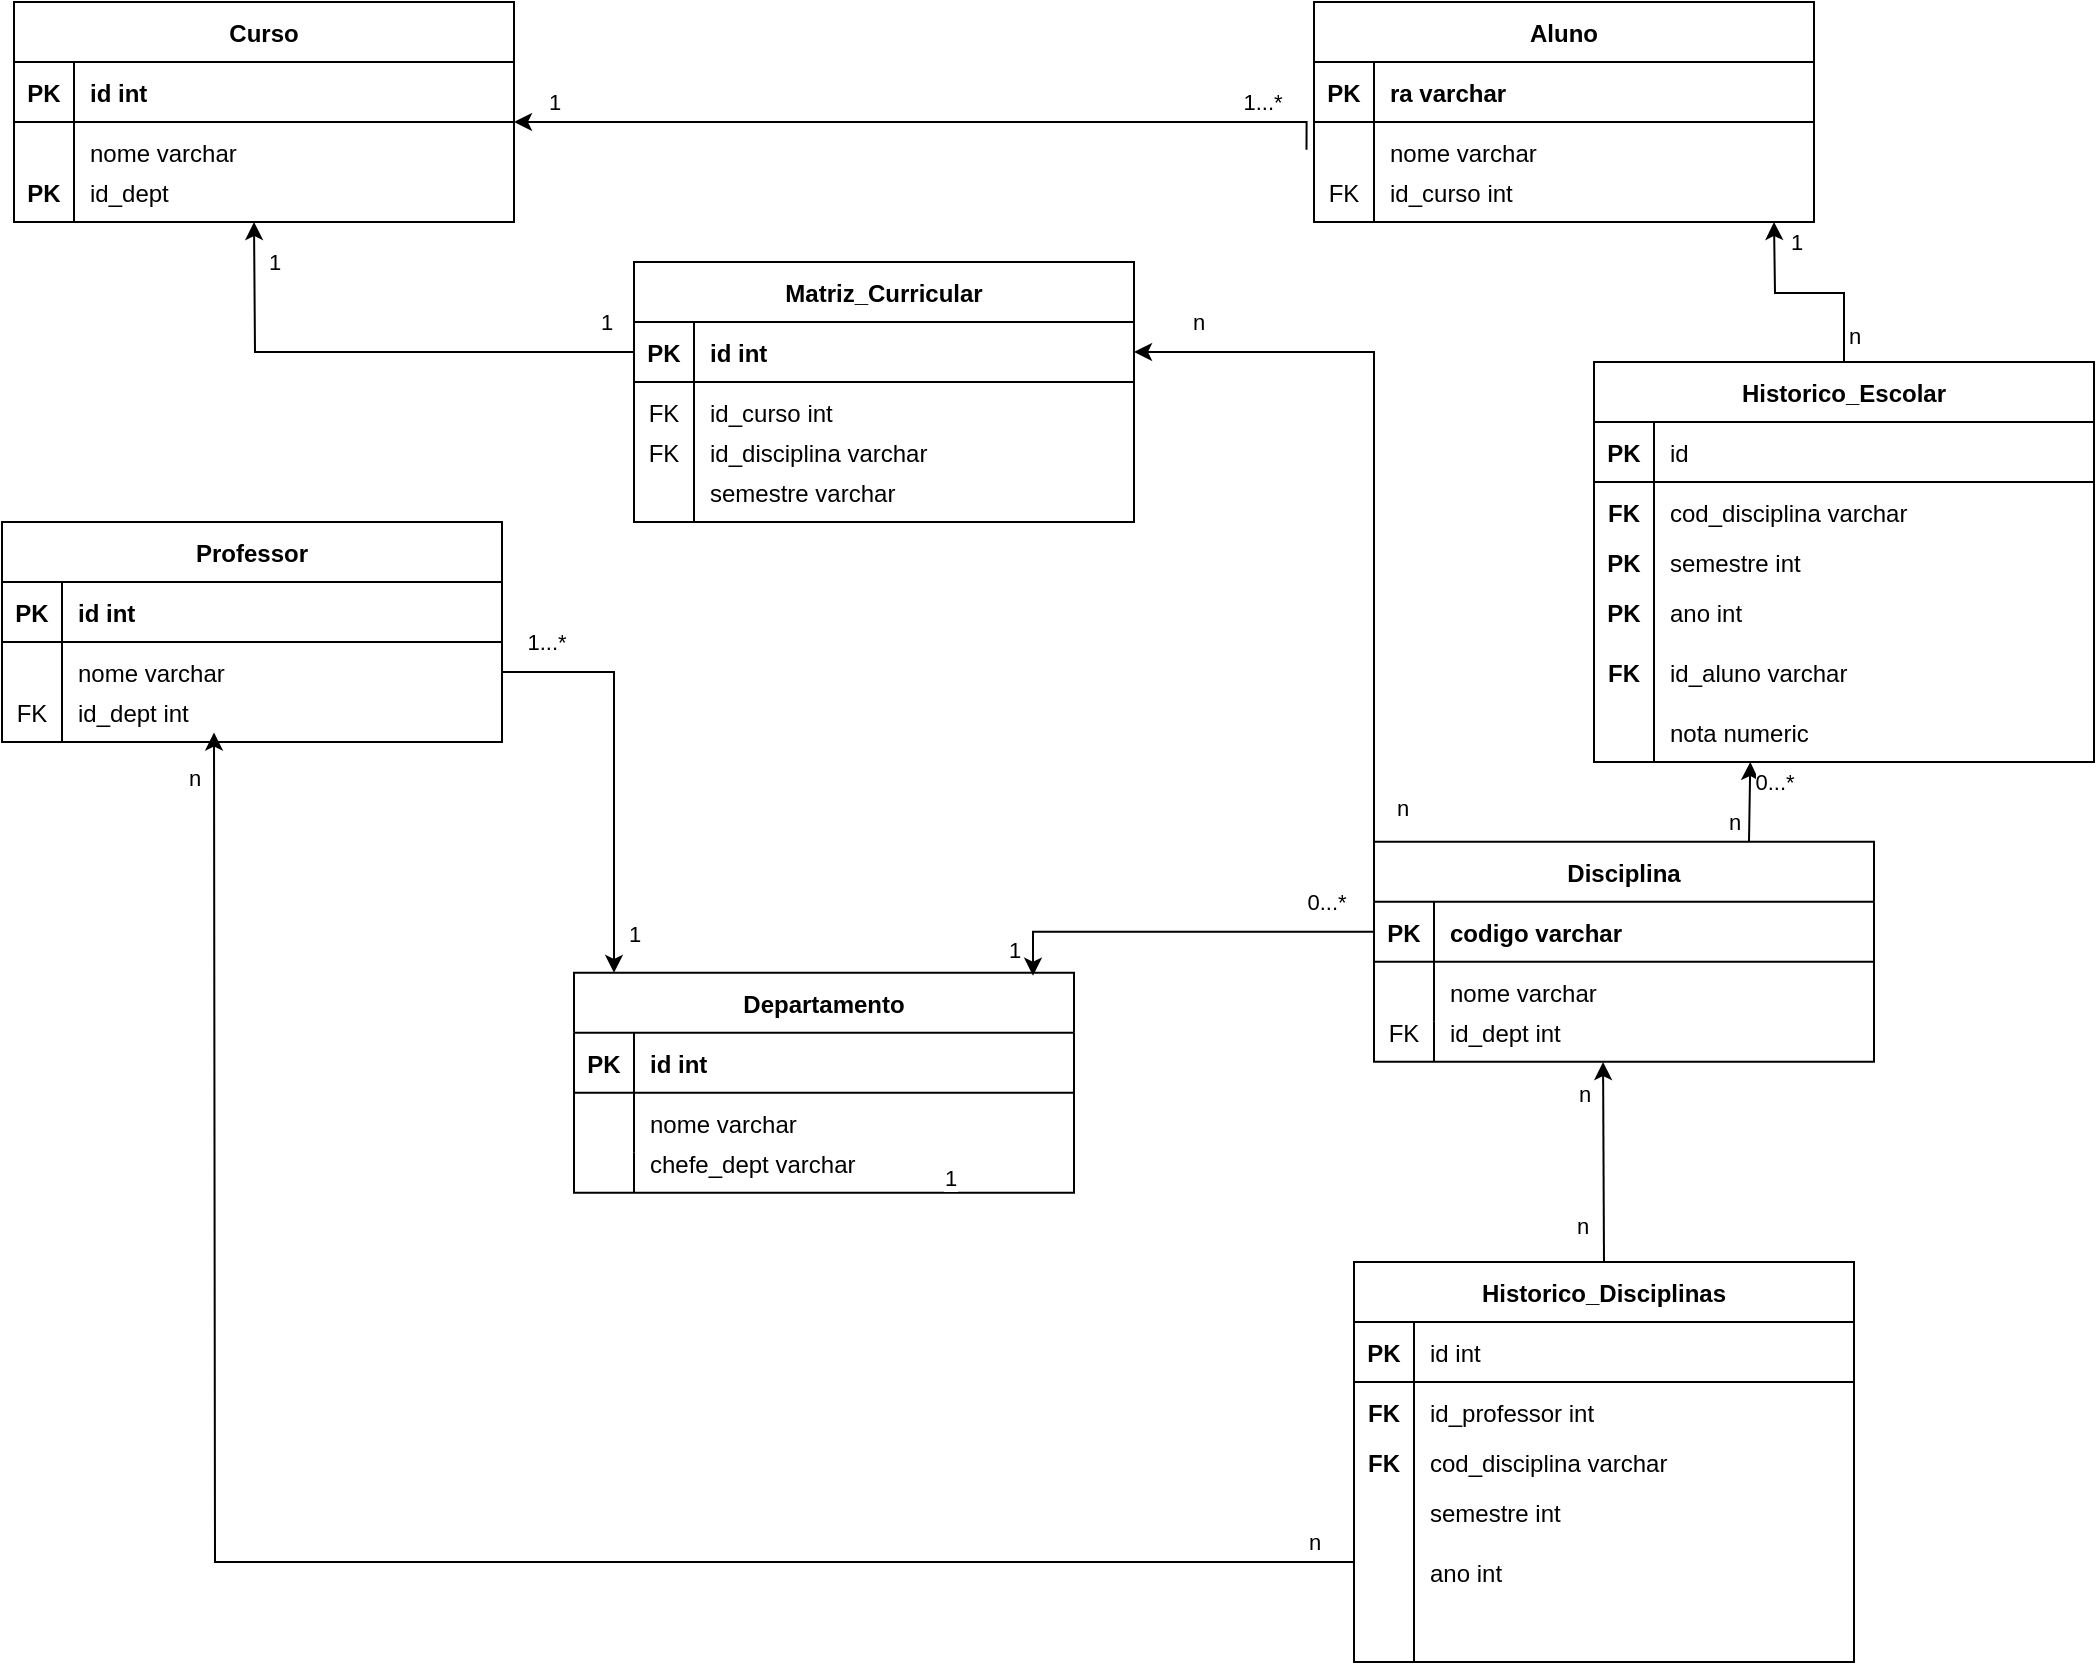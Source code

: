 <mxfile version="24.3.0" type="github">
  <diagram id="R2lEEEUBdFMjLlhIrx00" name="Page-1">
    <mxGraphModel dx="4279" dy="556" grid="1" gridSize="10" guides="1" tooltips="1" connect="1" arrows="1" fold="1" page="1" pageScale="1" pageWidth="3300" pageHeight="4681" math="0" shadow="0" extFonts="Permanent Marker^https://fonts.googleapis.com/css?family=Permanent+Marker">
      <root>
        <mxCell id="0" />
        <mxCell id="1" parent="0" />
        <mxCell id="C-vyLk0tnHw3VtMMgP7b-23" value="Curso" style="shape=table;startSize=30;container=1;collapsible=1;childLayout=tableLayout;fixedRows=1;rowLines=0;fontStyle=1;align=center;resizeLast=1;" parent="1" vertex="1">
          <mxGeometry x="-570" y="30" width="250" height="110" as="geometry" />
        </mxCell>
        <mxCell id="C-vyLk0tnHw3VtMMgP7b-24" value="" style="shape=partialRectangle;collapsible=0;dropTarget=0;pointerEvents=0;fillColor=none;points=[[0,0.5],[1,0.5]];portConstraint=eastwest;top=0;left=0;right=0;bottom=1;" parent="C-vyLk0tnHw3VtMMgP7b-23" vertex="1">
          <mxGeometry y="30" width="250" height="30" as="geometry" />
        </mxCell>
        <mxCell id="C-vyLk0tnHw3VtMMgP7b-25" value="PK" style="shape=partialRectangle;overflow=hidden;connectable=0;fillColor=none;top=0;left=0;bottom=0;right=0;fontStyle=1;" parent="C-vyLk0tnHw3VtMMgP7b-24" vertex="1">
          <mxGeometry width="30" height="30" as="geometry">
            <mxRectangle width="30" height="30" as="alternateBounds" />
          </mxGeometry>
        </mxCell>
        <mxCell id="C-vyLk0tnHw3VtMMgP7b-26" value="id int" style="shape=partialRectangle;overflow=hidden;connectable=0;fillColor=none;top=0;left=0;bottom=0;right=0;align=left;spacingLeft=6;fontStyle=1;" parent="C-vyLk0tnHw3VtMMgP7b-24" vertex="1">
          <mxGeometry x="30" width="220" height="30" as="geometry">
            <mxRectangle width="220" height="30" as="alternateBounds" />
          </mxGeometry>
        </mxCell>
        <mxCell id="C-vyLk0tnHw3VtMMgP7b-27" value="" style="shape=partialRectangle;collapsible=0;dropTarget=0;pointerEvents=0;fillColor=none;points=[[0,0.5],[1,0.5]];portConstraint=eastwest;top=0;left=0;right=0;bottom=0;" parent="C-vyLk0tnHw3VtMMgP7b-23" vertex="1">
          <mxGeometry y="60" width="250" height="30" as="geometry" />
        </mxCell>
        <mxCell id="C-vyLk0tnHw3VtMMgP7b-28" value="" style="shape=partialRectangle;overflow=hidden;connectable=0;fillColor=none;top=0;left=0;bottom=0;right=0;" parent="C-vyLk0tnHw3VtMMgP7b-27" vertex="1">
          <mxGeometry width="30" height="30" as="geometry">
            <mxRectangle width="30" height="30" as="alternateBounds" />
          </mxGeometry>
        </mxCell>
        <mxCell id="C-vyLk0tnHw3VtMMgP7b-29" value="nome varchar" style="shape=partialRectangle;overflow=hidden;connectable=0;fillColor=none;top=0;left=0;bottom=0;right=0;align=left;spacingLeft=6;" parent="C-vyLk0tnHw3VtMMgP7b-27" vertex="1">
          <mxGeometry x="30" width="220" height="30" as="geometry">
            <mxRectangle width="220" height="30" as="alternateBounds" />
          </mxGeometry>
        </mxCell>
        <mxCell id="UH3D4CsXnFRbs1hSARIR-2" value="" style="endArrow=none;html=1;rounded=0;" parent="1" edge="1">
          <mxGeometry width="50" height="50" relative="1" as="geometry">
            <mxPoint x="-540" y="140" as="sourcePoint" />
            <mxPoint x="-540" y="120" as="targetPoint" />
          </mxGeometry>
        </mxCell>
        <mxCell id="UH3D4CsXnFRbs1hSARIR-3" value="id_dept" style="shape=partialRectangle;overflow=hidden;connectable=0;fillColor=none;top=0;left=0;bottom=0;right=0;align=left;spacingLeft=6;" parent="1" vertex="1">
          <mxGeometry x="-540" y="110" width="220" height="30" as="geometry">
            <mxRectangle width="220" height="30" as="alternateBounds" />
          </mxGeometry>
        </mxCell>
        <mxCell id="UH3D4CsXnFRbs1hSARIR-6" value="Departamento" style="shape=table;startSize=30;container=1;collapsible=1;childLayout=tableLayout;fixedRows=1;rowLines=0;fontStyle=1;align=center;resizeLast=1;" parent="1" vertex="1">
          <mxGeometry x="-290" y="515.43" width="250" height="110" as="geometry" />
        </mxCell>
        <mxCell id="UH3D4CsXnFRbs1hSARIR-7" value="" style="shape=partialRectangle;collapsible=0;dropTarget=0;pointerEvents=0;fillColor=none;points=[[0,0.5],[1,0.5]];portConstraint=eastwest;top=0;left=0;right=0;bottom=1;" parent="UH3D4CsXnFRbs1hSARIR-6" vertex="1">
          <mxGeometry y="30" width="250" height="30" as="geometry" />
        </mxCell>
        <mxCell id="UH3D4CsXnFRbs1hSARIR-8" value="PK" style="shape=partialRectangle;overflow=hidden;connectable=0;fillColor=none;top=0;left=0;bottom=0;right=0;fontStyle=1;" parent="UH3D4CsXnFRbs1hSARIR-7" vertex="1">
          <mxGeometry width="30" height="30" as="geometry">
            <mxRectangle width="30" height="30" as="alternateBounds" />
          </mxGeometry>
        </mxCell>
        <mxCell id="UH3D4CsXnFRbs1hSARIR-9" value="id int" style="shape=partialRectangle;overflow=hidden;connectable=0;fillColor=none;top=0;left=0;bottom=0;right=0;align=left;spacingLeft=6;fontStyle=1;" parent="UH3D4CsXnFRbs1hSARIR-7" vertex="1">
          <mxGeometry x="30" width="220" height="30" as="geometry">
            <mxRectangle width="220" height="30" as="alternateBounds" />
          </mxGeometry>
        </mxCell>
        <mxCell id="UH3D4CsXnFRbs1hSARIR-10" value="" style="shape=partialRectangle;collapsible=0;dropTarget=0;pointerEvents=0;fillColor=none;points=[[0,0.5],[1,0.5]];portConstraint=eastwest;top=0;left=0;right=0;bottom=0;" parent="UH3D4CsXnFRbs1hSARIR-6" vertex="1">
          <mxGeometry y="60" width="250" height="30" as="geometry" />
        </mxCell>
        <mxCell id="UH3D4CsXnFRbs1hSARIR-11" value="" style="shape=partialRectangle;overflow=hidden;connectable=0;fillColor=none;top=0;left=0;bottom=0;right=0;" parent="UH3D4CsXnFRbs1hSARIR-10" vertex="1">
          <mxGeometry width="30" height="30" as="geometry">
            <mxRectangle width="30" height="30" as="alternateBounds" />
          </mxGeometry>
        </mxCell>
        <mxCell id="UH3D4CsXnFRbs1hSARIR-12" value="nome varchar" style="shape=partialRectangle;overflow=hidden;connectable=0;fillColor=none;top=0;left=0;bottom=0;right=0;align=left;spacingLeft=6;" parent="UH3D4CsXnFRbs1hSARIR-10" vertex="1">
          <mxGeometry x="30" width="220" height="30" as="geometry">
            <mxRectangle width="220" height="30" as="alternateBounds" />
          </mxGeometry>
        </mxCell>
        <mxCell id="UH3D4CsXnFRbs1hSARIR-13" value="" style="endArrow=none;html=1;rounded=0;" parent="1" edge="1">
          <mxGeometry width="50" height="50" relative="1" as="geometry">
            <mxPoint x="-260" y="625.43" as="sourcePoint" />
            <mxPoint x="-260" y="605.43" as="targetPoint" />
          </mxGeometry>
        </mxCell>
        <mxCell id="UH3D4CsXnFRbs1hSARIR-14" value="chefe_dept varchar" style="shape=partialRectangle;overflow=hidden;connectable=0;fillColor=none;top=0;left=0;bottom=0;right=0;align=left;spacingLeft=6;" parent="1" vertex="1">
          <mxGeometry x="-260" y="595.43" width="220" height="30" as="geometry">
            <mxRectangle width="220" height="30" as="alternateBounds" />
          </mxGeometry>
        </mxCell>
        <mxCell id="YXKFNS5oCSpKXzloPmJm-32" style="edgeStyle=orthogonalEdgeStyle;rounded=0;orthogonalLoop=1;jettySize=auto;html=1;exitX=0;exitY=0;exitDx=0;exitDy=0;entryX=1;entryY=0.5;entryDx=0;entryDy=0;" edge="1" parent="1" source="UH3D4CsXnFRbs1hSARIR-17" target="UH3D4CsXnFRbs1hSARIR-30">
          <mxGeometry relative="1" as="geometry" />
        </mxCell>
        <mxCell id="YXKFNS5oCSpKXzloPmJm-33" value="n" style="edgeLabel;html=1;align=center;verticalAlign=middle;resizable=0;points=[];" vertex="1" connectable="0" parent="YXKFNS5oCSpKXzloPmJm-32">
          <mxGeometry x="-0.887" relative="1" as="geometry">
            <mxPoint x="14" y="3" as="offset" />
          </mxGeometry>
        </mxCell>
        <mxCell id="YXKFNS5oCSpKXzloPmJm-34" value="n" style="edgeLabel;html=1;align=center;verticalAlign=middle;resizable=0;points=[];" vertex="1" connectable="0" parent="YXKFNS5oCSpKXzloPmJm-32">
          <mxGeometry x="0.827" y="1" relative="1" as="geometry">
            <mxPoint y="-16" as="offset" />
          </mxGeometry>
        </mxCell>
        <mxCell id="YXKFNS5oCSpKXzloPmJm-71" style="edgeStyle=orthogonalEdgeStyle;rounded=0;orthogonalLoop=1;jettySize=auto;html=1;exitX=0.75;exitY=0;exitDx=0;exitDy=0;" edge="1" parent="1" source="UH3D4CsXnFRbs1hSARIR-17">
          <mxGeometry relative="1" as="geometry">
            <mxPoint x="298.143" y="410" as="targetPoint" />
          </mxGeometry>
        </mxCell>
        <mxCell id="YXKFNS5oCSpKXzloPmJm-73" value="n" style="edgeLabel;html=1;align=center;verticalAlign=middle;resizable=0;points=[];" vertex="1" connectable="0" parent="YXKFNS5oCSpKXzloPmJm-71">
          <mxGeometry x="-0.454" y="-1" relative="1" as="geometry">
            <mxPoint x="-9" as="offset" />
          </mxGeometry>
        </mxCell>
        <mxCell id="YXKFNS5oCSpKXzloPmJm-74" value="0...*" style="edgeLabel;html=1;align=center;verticalAlign=middle;resizable=0;points=[];" vertex="1" connectable="0" parent="YXKFNS5oCSpKXzloPmJm-71">
          <mxGeometry x="0.249" y="-2" relative="1" as="geometry">
            <mxPoint x="10" y="-5" as="offset" />
          </mxGeometry>
        </mxCell>
        <mxCell id="UH3D4CsXnFRbs1hSARIR-17" value="Disciplina" style="shape=table;startSize=30;container=1;collapsible=1;childLayout=tableLayout;fixedRows=1;rowLines=0;fontStyle=1;align=center;resizeLast=1;" parent="1" vertex="1">
          <mxGeometry x="110" y="449.86" width="250" height="110" as="geometry" />
        </mxCell>
        <mxCell id="UH3D4CsXnFRbs1hSARIR-18" value="" style="shape=partialRectangle;collapsible=0;dropTarget=0;pointerEvents=0;fillColor=none;points=[[0,0.5],[1,0.5]];portConstraint=eastwest;top=0;left=0;right=0;bottom=1;" parent="UH3D4CsXnFRbs1hSARIR-17" vertex="1">
          <mxGeometry y="30" width="250" height="30" as="geometry" />
        </mxCell>
        <mxCell id="UH3D4CsXnFRbs1hSARIR-19" value="PK" style="shape=partialRectangle;overflow=hidden;connectable=0;fillColor=none;top=0;left=0;bottom=0;right=0;fontStyle=1;" parent="UH3D4CsXnFRbs1hSARIR-18" vertex="1">
          <mxGeometry width="30" height="30" as="geometry">
            <mxRectangle width="30" height="30" as="alternateBounds" />
          </mxGeometry>
        </mxCell>
        <mxCell id="UH3D4CsXnFRbs1hSARIR-20" value="codigo varchar" style="shape=partialRectangle;overflow=hidden;connectable=0;fillColor=none;top=0;left=0;bottom=0;right=0;align=left;spacingLeft=6;fontStyle=1;" parent="UH3D4CsXnFRbs1hSARIR-18" vertex="1">
          <mxGeometry x="30" width="220" height="30" as="geometry">
            <mxRectangle width="220" height="30" as="alternateBounds" />
          </mxGeometry>
        </mxCell>
        <mxCell id="UH3D4CsXnFRbs1hSARIR-21" value="" style="shape=partialRectangle;collapsible=0;dropTarget=0;pointerEvents=0;fillColor=none;points=[[0,0.5],[1,0.5]];portConstraint=eastwest;top=0;left=0;right=0;bottom=0;" parent="UH3D4CsXnFRbs1hSARIR-17" vertex="1">
          <mxGeometry y="60" width="250" height="30" as="geometry" />
        </mxCell>
        <mxCell id="UH3D4CsXnFRbs1hSARIR-22" value="" style="shape=partialRectangle;overflow=hidden;connectable=0;fillColor=none;top=0;left=0;bottom=0;right=0;" parent="UH3D4CsXnFRbs1hSARIR-21" vertex="1">
          <mxGeometry width="30" height="30" as="geometry">
            <mxRectangle width="30" height="30" as="alternateBounds" />
          </mxGeometry>
        </mxCell>
        <mxCell id="UH3D4CsXnFRbs1hSARIR-23" value="nome varchar" style="shape=partialRectangle;overflow=hidden;connectable=0;fillColor=none;top=0;left=0;bottom=0;right=0;align=left;spacingLeft=6;" parent="UH3D4CsXnFRbs1hSARIR-21" vertex="1">
          <mxGeometry x="30" width="220" height="30" as="geometry">
            <mxRectangle width="220" height="30" as="alternateBounds" />
          </mxGeometry>
        </mxCell>
        <mxCell id="UH3D4CsXnFRbs1hSARIR-24" value="" style="endArrow=none;html=1;rounded=0;" parent="1" edge="1">
          <mxGeometry width="50" height="50" relative="1" as="geometry">
            <mxPoint x="140" y="559.86" as="sourcePoint" />
            <mxPoint x="140" y="539.86" as="targetPoint" />
          </mxGeometry>
        </mxCell>
        <mxCell id="UH3D4CsXnFRbs1hSARIR-25" value="id_dept int" style="shape=partialRectangle;overflow=hidden;connectable=0;fillColor=none;top=0;left=0;bottom=0;right=0;align=left;spacingLeft=6;" parent="1" vertex="1">
          <mxGeometry x="140" y="529.86" width="220" height="30" as="geometry">
            <mxRectangle width="220" height="30" as="alternateBounds" />
          </mxGeometry>
        </mxCell>
        <mxCell id="UH3D4CsXnFRbs1hSARIR-28" value="FK" style="shape=partialRectangle;overflow=hidden;connectable=0;fillColor=none;top=0;left=0;bottom=0;right=0;" parent="1" vertex="1">
          <mxGeometry x="110" y="529.86" width="30" height="30" as="geometry">
            <mxRectangle width="30" height="30" as="alternateBounds" />
          </mxGeometry>
        </mxCell>
        <mxCell id="UH3D4CsXnFRbs1hSARIR-29" value="Matriz_Curricular" style="shape=table;startSize=30;container=1;collapsible=1;childLayout=tableLayout;fixedRows=1;rowLines=0;fontStyle=1;align=center;resizeLast=1;" parent="1" vertex="1">
          <mxGeometry x="-260" y="160" width="250" height="130" as="geometry" />
        </mxCell>
        <mxCell id="UH3D4CsXnFRbs1hSARIR-30" value="" style="shape=partialRectangle;collapsible=0;dropTarget=0;pointerEvents=0;fillColor=none;points=[[0,0.5],[1,0.5]];portConstraint=eastwest;top=0;left=0;right=0;bottom=1;" parent="UH3D4CsXnFRbs1hSARIR-29" vertex="1">
          <mxGeometry y="30" width="250" height="30" as="geometry" />
        </mxCell>
        <mxCell id="UH3D4CsXnFRbs1hSARIR-31" value="" style="shape=partialRectangle;overflow=hidden;connectable=0;fillColor=none;top=0;left=0;bottom=0;right=0;fontStyle=1;" parent="UH3D4CsXnFRbs1hSARIR-30" vertex="1">
          <mxGeometry width="30" height="30" as="geometry">
            <mxRectangle width="30" height="30" as="alternateBounds" />
          </mxGeometry>
        </mxCell>
        <mxCell id="UH3D4CsXnFRbs1hSARIR-32" value="id int" style="shape=partialRectangle;overflow=hidden;connectable=0;fillColor=none;top=0;left=0;bottom=0;right=0;align=left;spacingLeft=6;fontStyle=1;" parent="UH3D4CsXnFRbs1hSARIR-30" vertex="1">
          <mxGeometry x="30" width="220" height="30" as="geometry">
            <mxRectangle width="220" height="30" as="alternateBounds" />
          </mxGeometry>
        </mxCell>
        <mxCell id="UH3D4CsXnFRbs1hSARIR-33" value="" style="shape=partialRectangle;collapsible=0;dropTarget=0;pointerEvents=0;fillColor=none;points=[[0,0.5],[1,0.5]];portConstraint=eastwest;top=0;left=0;right=0;bottom=0;" parent="UH3D4CsXnFRbs1hSARIR-29" vertex="1">
          <mxGeometry y="60" width="250" height="30" as="geometry" />
        </mxCell>
        <mxCell id="UH3D4CsXnFRbs1hSARIR-34" value="FK" style="shape=partialRectangle;overflow=hidden;connectable=0;fillColor=none;top=0;left=0;bottom=0;right=0;" parent="UH3D4CsXnFRbs1hSARIR-33" vertex="1">
          <mxGeometry width="30" height="30" as="geometry">
            <mxRectangle width="30" height="30" as="alternateBounds" />
          </mxGeometry>
        </mxCell>
        <mxCell id="UH3D4CsXnFRbs1hSARIR-35" value="id_curso int" style="shape=partialRectangle;overflow=hidden;connectable=0;fillColor=none;top=0;left=0;bottom=0;right=0;align=left;spacingLeft=6;" parent="UH3D4CsXnFRbs1hSARIR-33" vertex="1">
          <mxGeometry x="30" width="220" height="30" as="geometry">
            <mxRectangle width="220" height="30" as="alternateBounds" />
          </mxGeometry>
        </mxCell>
        <mxCell id="UH3D4CsXnFRbs1hSARIR-36" value="" style="endArrow=none;html=1;rounded=0;" parent="1" edge="1">
          <mxGeometry width="50" height="50" relative="1" as="geometry">
            <mxPoint x="-230" y="290" as="sourcePoint" />
            <mxPoint x="-230" y="250" as="targetPoint" />
          </mxGeometry>
        </mxCell>
        <mxCell id="UH3D4CsXnFRbs1hSARIR-37" value="id_disciplina varchar" style="shape=partialRectangle;overflow=hidden;connectable=0;fillColor=none;top=0;left=0;bottom=0;right=0;align=left;spacingLeft=6;" parent="1" vertex="1">
          <mxGeometry x="-230" y="240" width="220" height="30" as="geometry">
            <mxRectangle width="220" height="30" as="alternateBounds" />
          </mxGeometry>
        </mxCell>
        <mxCell id="UH3D4CsXnFRbs1hSARIR-38" value="semestre varchar" style="shape=partialRectangle;overflow=hidden;connectable=0;fillColor=none;top=0;left=0;bottom=0;right=0;align=left;spacingLeft=6;" parent="1" vertex="1">
          <mxGeometry x="-230" y="260" width="220" height="30" as="geometry">
            <mxRectangle width="220" height="30" as="alternateBounds" />
          </mxGeometry>
        </mxCell>
        <mxCell id="UH3D4CsXnFRbs1hSARIR-40" value="FK" style="shape=partialRectangle;overflow=hidden;connectable=0;fillColor=none;top=0;left=0;bottom=0;right=0;" parent="1" vertex="1">
          <mxGeometry x="-260" y="240" width="30" height="30" as="geometry">
            <mxRectangle width="30" height="30" as="alternateBounds" />
          </mxGeometry>
        </mxCell>
        <mxCell id="UH3D4CsXnFRbs1hSARIR-41" value="Aluno" style="shape=table;startSize=30;container=1;collapsible=1;childLayout=tableLayout;fixedRows=1;rowLines=0;fontStyle=1;align=center;resizeLast=1;" parent="1" vertex="1">
          <mxGeometry x="80" y="30" width="250" height="110" as="geometry" />
        </mxCell>
        <mxCell id="UH3D4CsXnFRbs1hSARIR-42" value="" style="shape=partialRectangle;collapsible=0;dropTarget=0;pointerEvents=0;fillColor=none;points=[[0,0.5],[1,0.5]];portConstraint=eastwest;top=0;left=0;right=0;bottom=1;" parent="UH3D4CsXnFRbs1hSARIR-41" vertex="1">
          <mxGeometry y="30" width="250" height="30" as="geometry" />
        </mxCell>
        <mxCell id="UH3D4CsXnFRbs1hSARIR-43" value="" style="shape=partialRectangle;overflow=hidden;connectable=0;fillColor=none;top=0;left=0;bottom=0;right=0;fontStyle=1;" parent="UH3D4CsXnFRbs1hSARIR-42" vertex="1">
          <mxGeometry width="30" height="30" as="geometry">
            <mxRectangle width="30" height="30" as="alternateBounds" />
          </mxGeometry>
        </mxCell>
        <mxCell id="UH3D4CsXnFRbs1hSARIR-44" value="" style="shape=partialRectangle;overflow=hidden;connectable=0;fillColor=none;top=0;left=0;bottom=0;right=0;align=left;spacingLeft=6;fontStyle=1;" parent="UH3D4CsXnFRbs1hSARIR-42" vertex="1">
          <mxGeometry x="30" width="220" height="30" as="geometry">
            <mxRectangle width="220" height="30" as="alternateBounds" />
          </mxGeometry>
        </mxCell>
        <mxCell id="UH3D4CsXnFRbs1hSARIR-45" value="" style="shape=partialRectangle;collapsible=0;dropTarget=0;pointerEvents=0;fillColor=none;points=[[0,0.5],[1,0.5]];portConstraint=eastwest;top=0;left=0;right=0;bottom=0;" parent="UH3D4CsXnFRbs1hSARIR-41" vertex="1">
          <mxGeometry y="60" width="250" height="30" as="geometry" />
        </mxCell>
        <mxCell id="UH3D4CsXnFRbs1hSARIR-46" value="" style="shape=partialRectangle;overflow=hidden;connectable=0;fillColor=none;top=0;left=0;bottom=0;right=0;" parent="UH3D4CsXnFRbs1hSARIR-45" vertex="1">
          <mxGeometry width="30" height="30" as="geometry">
            <mxRectangle width="30" height="30" as="alternateBounds" />
          </mxGeometry>
        </mxCell>
        <mxCell id="UH3D4CsXnFRbs1hSARIR-47" value="nome varchar" style="shape=partialRectangle;overflow=hidden;connectable=0;fillColor=none;top=0;left=0;bottom=0;right=0;align=left;spacingLeft=6;" parent="UH3D4CsXnFRbs1hSARIR-45" vertex="1">
          <mxGeometry x="30" width="220" height="30" as="geometry">
            <mxRectangle width="220" height="30" as="alternateBounds" />
          </mxGeometry>
        </mxCell>
        <mxCell id="UH3D4CsXnFRbs1hSARIR-48" value="" style="endArrow=none;html=1;rounded=0;" parent="1" edge="1">
          <mxGeometry width="50" height="50" relative="1" as="geometry">
            <mxPoint x="110" y="140" as="sourcePoint" />
            <mxPoint x="110" y="120" as="targetPoint" />
          </mxGeometry>
        </mxCell>
        <mxCell id="UH3D4CsXnFRbs1hSARIR-49" value="id_curso int" style="shape=partialRectangle;overflow=hidden;connectable=0;fillColor=none;top=0;left=0;bottom=0;right=0;align=left;spacingLeft=6;" parent="1" vertex="1">
          <mxGeometry x="110" y="110" width="220" height="30" as="geometry">
            <mxRectangle width="220" height="30" as="alternateBounds" />
          </mxGeometry>
        </mxCell>
        <mxCell id="UH3D4CsXnFRbs1hSARIR-51" value="FK" style="shape=partialRectangle;overflow=hidden;connectable=0;fillColor=none;top=0;left=0;bottom=0;right=0;" parent="1" vertex="1">
          <mxGeometry x="80" y="110" width="30" height="30" as="geometry">
            <mxRectangle width="30" height="30" as="alternateBounds" />
          </mxGeometry>
        </mxCell>
        <mxCell id="UH3D4CsXnFRbs1hSARIR-52" value="PK" style="shape=partialRectangle;overflow=hidden;connectable=0;fillColor=none;top=0;left=0;bottom=0;right=0;fontStyle=1;" parent="1" vertex="1">
          <mxGeometry x="80" y="60" width="30" height="30" as="geometry">
            <mxRectangle width="30" height="30" as="alternateBounds" />
          </mxGeometry>
        </mxCell>
        <mxCell id="UH3D4CsXnFRbs1hSARIR-53" value="ra varchar" style="shape=partialRectangle;overflow=hidden;connectable=0;fillColor=none;top=0;left=0;bottom=0;right=0;align=left;spacingLeft=6;fontStyle=1;" parent="1" vertex="1">
          <mxGeometry x="110" y="60" width="220" height="30" as="geometry">
            <mxRectangle width="220" height="30" as="alternateBounds" />
          </mxGeometry>
        </mxCell>
        <mxCell id="UH3D4CsXnFRbs1hSARIR-54" value="Professor" style="shape=table;startSize=30;container=1;collapsible=1;childLayout=tableLayout;fixedRows=1;rowLines=0;fontStyle=1;align=center;resizeLast=1;" parent="1" vertex="1">
          <mxGeometry x="-576" y="290" width="250" height="110" as="geometry" />
        </mxCell>
        <mxCell id="UH3D4CsXnFRbs1hSARIR-55" value="" style="shape=partialRectangle;collapsible=0;dropTarget=0;pointerEvents=0;fillColor=none;points=[[0,0.5],[1,0.5]];portConstraint=eastwest;top=0;left=0;right=0;bottom=1;" parent="UH3D4CsXnFRbs1hSARIR-54" vertex="1">
          <mxGeometry y="30" width="250" height="30" as="geometry" />
        </mxCell>
        <mxCell id="UH3D4CsXnFRbs1hSARIR-56" value="" style="shape=partialRectangle;overflow=hidden;connectable=0;fillColor=none;top=0;left=0;bottom=0;right=0;fontStyle=1;" parent="UH3D4CsXnFRbs1hSARIR-55" vertex="1">
          <mxGeometry width="30" height="30" as="geometry">
            <mxRectangle width="30" height="30" as="alternateBounds" />
          </mxGeometry>
        </mxCell>
        <mxCell id="UH3D4CsXnFRbs1hSARIR-57" value="" style="shape=partialRectangle;overflow=hidden;connectable=0;fillColor=none;top=0;left=0;bottom=0;right=0;align=left;spacingLeft=6;fontStyle=1;" parent="UH3D4CsXnFRbs1hSARIR-55" vertex="1">
          <mxGeometry x="30" width="220" height="30" as="geometry">
            <mxRectangle width="220" height="30" as="alternateBounds" />
          </mxGeometry>
        </mxCell>
        <mxCell id="UH3D4CsXnFRbs1hSARIR-58" value="" style="shape=partialRectangle;collapsible=0;dropTarget=0;pointerEvents=0;fillColor=none;points=[[0,0.5],[1,0.5]];portConstraint=eastwest;top=0;left=0;right=0;bottom=0;" parent="UH3D4CsXnFRbs1hSARIR-54" vertex="1">
          <mxGeometry y="60" width="250" height="30" as="geometry" />
        </mxCell>
        <mxCell id="UH3D4CsXnFRbs1hSARIR-59" value="" style="shape=partialRectangle;overflow=hidden;connectable=0;fillColor=none;top=0;left=0;bottom=0;right=0;" parent="UH3D4CsXnFRbs1hSARIR-58" vertex="1">
          <mxGeometry width="30" height="30" as="geometry">
            <mxRectangle width="30" height="30" as="alternateBounds" />
          </mxGeometry>
        </mxCell>
        <mxCell id="UH3D4CsXnFRbs1hSARIR-60" value="nome varchar" style="shape=partialRectangle;overflow=hidden;connectable=0;fillColor=none;top=0;left=0;bottom=0;right=0;align=left;spacingLeft=6;" parent="UH3D4CsXnFRbs1hSARIR-58" vertex="1">
          <mxGeometry x="30" width="220" height="30" as="geometry">
            <mxRectangle width="220" height="30" as="alternateBounds" />
          </mxGeometry>
        </mxCell>
        <mxCell id="UH3D4CsXnFRbs1hSARIR-61" value="" style="endArrow=none;html=1;rounded=0;" parent="1" edge="1">
          <mxGeometry width="50" height="50" relative="1" as="geometry">
            <mxPoint x="-546" y="400" as="sourcePoint" />
            <mxPoint x="-546" y="380" as="targetPoint" />
          </mxGeometry>
        </mxCell>
        <mxCell id="UH3D4CsXnFRbs1hSARIR-62" value="id_dept int" style="shape=partialRectangle;overflow=hidden;connectable=0;fillColor=none;top=0;left=0;bottom=0;right=0;align=left;spacingLeft=6;" parent="1" vertex="1">
          <mxGeometry x="-546" y="370" width="220" height="30" as="geometry">
            <mxRectangle width="220" height="30" as="alternateBounds" />
          </mxGeometry>
        </mxCell>
        <mxCell id="UH3D4CsXnFRbs1hSARIR-63" value="FK" style="shape=partialRectangle;overflow=hidden;connectable=0;fillColor=none;top=0;left=0;bottom=0;right=0;" parent="1" vertex="1">
          <mxGeometry x="-576" y="370" width="30" height="30" as="geometry">
            <mxRectangle width="30" height="30" as="alternateBounds" />
          </mxGeometry>
        </mxCell>
        <mxCell id="UH3D4CsXnFRbs1hSARIR-64" value="PK" style="shape=partialRectangle;overflow=hidden;connectable=0;fillColor=none;top=0;left=0;bottom=0;right=0;fontStyle=1;" parent="1" vertex="1">
          <mxGeometry x="-576" y="320" width="30" height="30" as="geometry">
            <mxRectangle width="30" height="30" as="alternateBounds" />
          </mxGeometry>
        </mxCell>
        <mxCell id="UH3D4CsXnFRbs1hSARIR-65" value="id int" style="shape=partialRectangle;overflow=hidden;connectable=0;fillColor=none;top=0;left=0;bottom=0;right=0;align=left;spacingLeft=6;fontStyle=1;" parent="1" vertex="1">
          <mxGeometry x="-546" y="320" width="220" height="30" as="geometry">
            <mxRectangle width="220" height="30" as="alternateBounds" />
          </mxGeometry>
        </mxCell>
        <mxCell id="UH3D4CsXnFRbs1hSARIR-70" value="PK" style="shape=partialRectangle;overflow=hidden;connectable=0;fillColor=none;top=0;left=0;bottom=0;right=0;fontStyle=1;" parent="1" vertex="1">
          <mxGeometry x="-570" y="110" width="30" height="30" as="geometry">
            <mxRectangle width="30" height="30" as="alternateBounds" />
          </mxGeometry>
        </mxCell>
        <mxCell id="YXKFNS5oCSpKXzloPmJm-68" style="edgeStyle=orthogonalEdgeStyle;rounded=0;orthogonalLoop=1;jettySize=auto;html=1;exitX=0.5;exitY=0;exitDx=0;exitDy=0;" edge="1" parent="1" source="_0bo_ZDDSY1TXpKfbr51-4">
          <mxGeometry relative="1" as="geometry">
            <mxPoint x="310" y="140" as="targetPoint" />
          </mxGeometry>
        </mxCell>
        <mxCell id="YXKFNS5oCSpKXzloPmJm-70" value="1" style="edgeLabel;html=1;align=center;verticalAlign=middle;resizable=0;points=[];" vertex="1" connectable="0" parent="YXKFNS5oCSpKXzloPmJm-68">
          <mxGeometry x="0.622" y="-1" relative="1" as="geometry">
            <mxPoint x="9" y="-10" as="offset" />
          </mxGeometry>
        </mxCell>
        <mxCell id="YXKFNS5oCSpKXzloPmJm-75" value="n" style="edgeLabel;html=1;align=center;verticalAlign=middle;resizable=0;points=[];" vertex="1" connectable="0" parent="YXKFNS5oCSpKXzloPmJm-68">
          <mxGeometry x="-0.751" y="-2" relative="1" as="geometry">
            <mxPoint x="3" as="offset" />
          </mxGeometry>
        </mxCell>
        <mxCell id="_0bo_ZDDSY1TXpKfbr51-4" value="Historico_Escolar" style="shape=table;startSize=30;container=1;collapsible=1;childLayout=tableLayout;fixedRows=1;rowLines=0;fontStyle=1;align=center;resizeLast=1;" parent="1" vertex="1">
          <mxGeometry x="220" y="210" width="250" height="200" as="geometry" />
        </mxCell>
        <mxCell id="_0bo_ZDDSY1TXpKfbr51-5" value="" style="shape=partialRectangle;collapsible=0;dropTarget=0;pointerEvents=0;fillColor=none;points=[[0,0.5],[1,0.5]];portConstraint=eastwest;top=0;left=0;right=0;bottom=1;" parent="_0bo_ZDDSY1TXpKfbr51-4" vertex="1">
          <mxGeometry y="30" width="250" height="30" as="geometry" />
        </mxCell>
        <mxCell id="_0bo_ZDDSY1TXpKfbr51-6" value="" style="shape=partialRectangle;overflow=hidden;connectable=0;fillColor=none;top=0;left=0;bottom=0;right=0;fontStyle=1;" parent="_0bo_ZDDSY1TXpKfbr51-5" vertex="1">
          <mxGeometry width="30" height="30" as="geometry">
            <mxRectangle width="30" height="30" as="alternateBounds" />
          </mxGeometry>
        </mxCell>
        <mxCell id="_0bo_ZDDSY1TXpKfbr51-7" value="" style="shape=partialRectangle;overflow=hidden;connectable=0;fillColor=none;top=0;left=0;bottom=0;right=0;align=left;spacingLeft=6;fontStyle=1;" parent="_0bo_ZDDSY1TXpKfbr51-5" vertex="1">
          <mxGeometry x="30" width="220" height="30" as="geometry">
            <mxRectangle width="220" height="30" as="alternateBounds" />
          </mxGeometry>
        </mxCell>
        <mxCell id="_0bo_ZDDSY1TXpKfbr51-8" value="" style="shape=partialRectangle;collapsible=0;dropTarget=0;pointerEvents=0;fillColor=none;points=[[0,0.5],[1,0.5]];portConstraint=eastwest;top=0;left=0;right=0;bottom=0;" parent="_0bo_ZDDSY1TXpKfbr51-4" vertex="1">
          <mxGeometry y="60" width="250" height="30" as="geometry" />
        </mxCell>
        <mxCell id="_0bo_ZDDSY1TXpKfbr51-9" value="" style="shape=partialRectangle;overflow=hidden;connectable=0;fillColor=none;top=0;left=0;bottom=0;right=0;" parent="_0bo_ZDDSY1TXpKfbr51-8" vertex="1">
          <mxGeometry width="30" height="30" as="geometry">
            <mxRectangle width="30" height="30" as="alternateBounds" />
          </mxGeometry>
        </mxCell>
        <mxCell id="_0bo_ZDDSY1TXpKfbr51-10" value="cod_disciplina varchar" style="shape=partialRectangle;overflow=hidden;connectable=0;fillColor=none;top=0;left=0;bottom=0;right=0;align=left;spacingLeft=6;" parent="_0bo_ZDDSY1TXpKfbr51-8" vertex="1">
          <mxGeometry x="30" width="220" height="30" as="geometry">
            <mxRectangle width="220" height="30" as="alternateBounds" />
          </mxGeometry>
        </mxCell>
        <mxCell id="_0bo_ZDDSY1TXpKfbr51-11" value="" style="endArrow=none;html=1;rounded=0;" parent="1" edge="1">
          <mxGeometry width="50" height="50" relative="1" as="geometry">
            <mxPoint x="250" y="320" as="sourcePoint" />
            <mxPoint x="250" y="300" as="targetPoint" />
          </mxGeometry>
        </mxCell>
        <mxCell id="_0bo_ZDDSY1TXpKfbr51-16" value="" style="endArrow=none;html=1;rounded=0;" parent="1" edge="1">
          <mxGeometry width="50" height="50" relative="1" as="geometry">
            <mxPoint x="250" y="410" as="sourcePoint" />
            <mxPoint x="250" y="320" as="targetPoint" />
            <Array as="points" />
          </mxGeometry>
        </mxCell>
        <mxCell id="_0bo_ZDDSY1TXpKfbr51-17" value="semestre int" style="shape=partialRectangle;overflow=hidden;connectable=0;fillColor=none;top=0;left=0;bottom=0;right=0;align=left;spacingLeft=6;" parent="1" vertex="1">
          <mxGeometry x="250" y="295" width="220" height="30" as="geometry">
            <mxRectangle width="220" height="30" as="alternateBounds" />
          </mxGeometry>
        </mxCell>
        <mxCell id="_0bo_ZDDSY1TXpKfbr51-18" value="ano int" style="shape=partialRectangle;overflow=hidden;connectable=0;fillColor=none;top=0;left=0;bottom=0;right=0;align=left;spacingLeft=6;" parent="1" vertex="1">
          <mxGeometry x="250" y="320" width="220" height="30" as="geometry">
            <mxRectangle width="220" height="30" as="alternateBounds" />
          </mxGeometry>
        </mxCell>
        <mxCell id="_0bo_ZDDSY1TXpKfbr51-19" value="id" style="shape=partialRectangle;overflow=hidden;connectable=0;fillColor=none;top=0;left=0;bottom=0;right=0;align=left;spacingLeft=6;" parent="1" vertex="1">
          <mxGeometry x="250" y="240" width="220" height="30" as="geometry">
            <mxRectangle width="220" height="30" as="alternateBounds" />
          </mxGeometry>
        </mxCell>
        <mxCell id="_0bo_ZDDSY1TXpKfbr51-20" value="PK" style="shape=partialRectangle;overflow=hidden;connectable=0;fillColor=none;top=0;left=0;bottom=0;right=0;fontStyle=1;" parent="1" vertex="1">
          <mxGeometry x="220" y="240" width="30" height="30" as="geometry">
            <mxRectangle width="30" height="30" as="alternateBounds" />
          </mxGeometry>
        </mxCell>
        <mxCell id="YXKFNS5oCSpKXzloPmJm-1" style="edgeStyle=orthogonalEdgeStyle;rounded=0;orthogonalLoop=1;jettySize=auto;html=1;exitX=0;exitY=0.5;exitDx=0;exitDy=0;entryX=1.015;entryY=0.038;entryDx=0;entryDy=0;entryPerimeter=0;" edge="1" parent="1">
          <mxGeometry relative="1" as="geometry">
            <mxPoint x="76.25" y="103.86" as="sourcePoint" />
            <mxPoint x="-320" y="90.0" as="targetPoint" />
            <Array as="points">
              <mxPoint x="76" y="90" />
            </Array>
          </mxGeometry>
        </mxCell>
        <mxCell id="YXKFNS5oCSpKXzloPmJm-14" value="1" style="edgeLabel;html=1;align=center;verticalAlign=middle;resizable=0;points=[];" vertex="1" connectable="0" parent="YXKFNS5oCSpKXzloPmJm-1">
          <mxGeometry x="0.835" y="-2" relative="1" as="geometry">
            <mxPoint x="-14" y="-8" as="offset" />
          </mxGeometry>
        </mxCell>
        <mxCell id="YXKFNS5oCSpKXzloPmJm-15" value="1...*" style="edgeLabel;html=1;align=center;verticalAlign=middle;resizable=0;points=[];arcSize=14;" vertex="1" connectable="0" parent="YXKFNS5oCSpKXzloPmJm-1">
          <mxGeometry x="-0.824" relative="1" as="geometry">
            <mxPoint y="-10" as="offset" />
          </mxGeometry>
        </mxCell>
        <mxCell id="YXKFNS5oCSpKXzloPmJm-16" style="edgeStyle=orthogonalEdgeStyle;rounded=0;orthogonalLoop=1;jettySize=auto;html=1;exitX=0;exitY=0.5;exitDx=0;exitDy=0;entryX=0.918;entryY=0.013;entryDx=0;entryDy=0;entryPerimeter=0;" edge="1" parent="1" source="UH3D4CsXnFRbs1hSARIR-18" target="UH3D4CsXnFRbs1hSARIR-6">
          <mxGeometry relative="1" as="geometry">
            <mxPoint x="-28" y="400" as="targetPoint" />
          </mxGeometry>
        </mxCell>
        <mxCell id="YXKFNS5oCSpKXzloPmJm-26" value="1" style="edgeLabel;html=1;align=center;verticalAlign=middle;resizable=0;points=[];" vertex="1" connectable="0" parent="YXKFNS5oCSpKXzloPmJm-16">
          <mxGeometry x="0.856" relative="1" as="geometry">
            <mxPoint x="-42" y="115" as="offset" />
          </mxGeometry>
        </mxCell>
        <mxCell id="YXKFNS5oCSpKXzloPmJm-27" value="0...*" style="edgeLabel;html=1;align=center;verticalAlign=middle;resizable=0;points=[];" vertex="1" connectable="0" parent="YXKFNS5oCSpKXzloPmJm-16">
          <mxGeometry x="-0.892" y="-2" relative="1" as="geometry">
            <mxPoint x="-14" y="-13" as="offset" />
          </mxGeometry>
        </mxCell>
        <mxCell id="YXKFNS5oCSpKXzloPmJm-66" value="1" style="edgeLabel;html=1;align=center;verticalAlign=middle;resizable=0;points=[];" vertex="1" connectable="0" parent="YXKFNS5oCSpKXzloPmJm-16">
          <mxGeometry x="0.872" y="1" relative="1" as="geometry">
            <mxPoint x="-11" y="-1" as="offset" />
          </mxGeometry>
        </mxCell>
        <mxCell id="YXKFNS5oCSpKXzloPmJm-23" style="edgeStyle=orthogonalEdgeStyle;rounded=0;orthogonalLoop=1;jettySize=auto;html=1;exitX=1;exitY=0.5;exitDx=0;exitDy=0;entryX=0.08;entryY=0;entryDx=0;entryDy=0;entryPerimeter=0;" edge="1" parent="1" source="UH3D4CsXnFRbs1hSARIR-58" target="UH3D4CsXnFRbs1hSARIR-6">
          <mxGeometry relative="1" as="geometry" />
        </mxCell>
        <mxCell id="YXKFNS5oCSpKXzloPmJm-24" value="1" style="edgeLabel;html=1;align=center;verticalAlign=middle;resizable=0;points=[];" vertex="1" connectable="0" parent="YXKFNS5oCSpKXzloPmJm-23">
          <mxGeometry x="0.813" y="-2" relative="1" as="geometry">
            <mxPoint x="12" as="offset" />
          </mxGeometry>
        </mxCell>
        <mxCell id="YXKFNS5oCSpKXzloPmJm-25" value="1...*" style="edgeLabel;html=1;align=center;verticalAlign=middle;resizable=0;points=[];" vertex="1" connectable="0" parent="YXKFNS5oCSpKXzloPmJm-23">
          <mxGeometry x="-0.858" relative="1" as="geometry">
            <mxPoint x="7" y="-15" as="offset" />
          </mxGeometry>
        </mxCell>
        <mxCell id="YXKFNS5oCSpKXzloPmJm-28" style="edgeStyle=orthogonalEdgeStyle;rounded=0;orthogonalLoop=1;jettySize=auto;html=1;exitX=0;exitY=0.5;exitDx=0;exitDy=0;" edge="1" parent="1" source="UH3D4CsXnFRbs1hSARIR-30">
          <mxGeometry relative="1" as="geometry">
            <mxPoint x="-450" y="140" as="targetPoint" />
          </mxGeometry>
        </mxCell>
        <mxCell id="YXKFNS5oCSpKXzloPmJm-29" value="1" style="edgeLabel;html=1;align=center;verticalAlign=middle;resizable=0;points=[];" vertex="1" connectable="0" parent="YXKFNS5oCSpKXzloPmJm-28">
          <mxGeometry x="-0.866" relative="1" as="geometry">
            <mxPoint x="-163" y="-45" as="offset" />
          </mxGeometry>
        </mxCell>
        <mxCell id="YXKFNS5oCSpKXzloPmJm-30" value="1" style="edgeLabel;html=1;align=center;verticalAlign=middle;resizable=0;points=[];" vertex="1" connectable="0" parent="YXKFNS5oCSpKXzloPmJm-28">
          <mxGeometry x="-0.89" y="-2" relative="1" as="geometry">
            <mxPoint y="-13" as="offset" />
          </mxGeometry>
        </mxCell>
        <mxCell id="YXKFNS5oCSpKXzloPmJm-35" value="FK" style="shape=partialRectangle;overflow=hidden;connectable=0;fillColor=none;top=0;left=0;bottom=0;right=0;fontStyle=1;" vertex="1" parent="1">
          <mxGeometry x="220" y="270" width="30" height="30" as="geometry">
            <mxRectangle width="30" height="30" as="alternateBounds" />
          </mxGeometry>
        </mxCell>
        <mxCell id="YXKFNS5oCSpKXzloPmJm-36" value="nota numeric" style="shape=partialRectangle;overflow=hidden;connectable=0;fillColor=none;top=0;left=0;bottom=0;right=0;align=left;spacingLeft=6;" vertex="1" parent="1">
          <mxGeometry x="250" y="380" width="220" height="30" as="geometry">
            <mxRectangle width="220" height="30" as="alternateBounds" />
          </mxGeometry>
        </mxCell>
        <mxCell id="YXKFNS5oCSpKXzloPmJm-76" style="edgeStyle=orthogonalEdgeStyle;rounded=0;orthogonalLoop=1;jettySize=auto;html=1;exitX=0.5;exitY=0;exitDx=0;exitDy=0;" edge="1" parent="1" source="YXKFNS5oCSpKXzloPmJm-37">
          <mxGeometry relative="1" as="geometry">
            <mxPoint x="224.529" y="560" as="targetPoint" />
          </mxGeometry>
        </mxCell>
        <mxCell id="YXKFNS5oCSpKXzloPmJm-77" value="n" style="edgeLabel;html=1;align=center;verticalAlign=middle;resizable=0;points=[];" vertex="1" connectable="0" parent="YXKFNS5oCSpKXzloPmJm-76">
          <mxGeometry x="0.567" relative="1" as="geometry">
            <mxPoint x="-10" y="-6" as="offset" />
          </mxGeometry>
        </mxCell>
        <mxCell id="YXKFNS5oCSpKXzloPmJm-79" style="edgeStyle=orthogonalEdgeStyle;rounded=0;orthogonalLoop=1;jettySize=auto;html=1;exitX=0;exitY=0.75;exitDx=0;exitDy=0;" edge="1" parent="1" source="YXKFNS5oCSpKXzloPmJm-37">
          <mxGeometry relative="1" as="geometry">
            <mxPoint x="-470" y="395.294" as="targetPoint" />
          </mxGeometry>
        </mxCell>
        <mxCell id="YXKFNS5oCSpKXzloPmJm-80" value="n" style="edgeLabel;html=1;align=center;verticalAlign=middle;resizable=0;points=[];" vertex="1" connectable="0" parent="YXKFNS5oCSpKXzloPmJm-79">
          <mxGeometry x="-0.966" y="-2" relative="1" as="geometry">
            <mxPoint x="-4" y="-8" as="offset" />
          </mxGeometry>
        </mxCell>
        <mxCell id="YXKFNS5oCSpKXzloPmJm-81" value="n" style="edgeLabel;html=1;align=center;verticalAlign=middle;resizable=0;points=[];" vertex="1" connectable="0" parent="YXKFNS5oCSpKXzloPmJm-79">
          <mxGeometry x="0.954" y="1" relative="1" as="geometry">
            <mxPoint x="-9" as="offset" />
          </mxGeometry>
        </mxCell>
        <mxCell id="YXKFNS5oCSpKXzloPmJm-37" value="Historico_Disciplinas" style="shape=table;startSize=30;container=1;collapsible=1;childLayout=tableLayout;fixedRows=1;rowLines=0;fontStyle=1;align=center;resizeLast=1;" vertex="1" parent="1">
          <mxGeometry x="100" y="660" width="250" height="200" as="geometry" />
        </mxCell>
        <mxCell id="YXKFNS5oCSpKXzloPmJm-38" value="" style="shape=partialRectangle;collapsible=0;dropTarget=0;pointerEvents=0;fillColor=none;points=[[0,0.5],[1,0.5]];portConstraint=eastwest;top=0;left=0;right=0;bottom=1;" vertex="1" parent="YXKFNS5oCSpKXzloPmJm-37">
          <mxGeometry y="30" width="250" height="30" as="geometry" />
        </mxCell>
        <mxCell id="YXKFNS5oCSpKXzloPmJm-39" value="" style="shape=partialRectangle;overflow=hidden;connectable=0;fillColor=none;top=0;left=0;bottom=0;right=0;fontStyle=1;" vertex="1" parent="YXKFNS5oCSpKXzloPmJm-38">
          <mxGeometry width="30" height="30" as="geometry">
            <mxRectangle width="30" height="30" as="alternateBounds" />
          </mxGeometry>
        </mxCell>
        <mxCell id="YXKFNS5oCSpKXzloPmJm-40" value="" style="shape=partialRectangle;overflow=hidden;connectable=0;fillColor=none;top=0;left=0;bottom=0;right=0;align=left;spacingLeft=6;fontStyle=1;" vertex="1" parent="YXKFNS5oCSpKXzloPmJm-38">
          <mxGeometry x="30" width="220" height="30" as="geometry">
            <mxRectangle width="220" height="30" as="alternateBounds" />
          </mxGeometry>
        </mxCell>
        <mxCell id="YXKFNS5oCSpKXzloPmJm-41" value="" style="shape=partialRectangle;collapsible=0;dropTarget=0;pointerEvents=0;fillColor=none;points=[[0,0.5],[1,0.5]];portConstraint=eastwest;top=0;left=0;right=0;bottom=0;" vertex="1" parent="YXKFNS5oCSpKXzloPmJm-37">
          <mxGeometry y="60" width="250" height="30" as="geometry" />
        </mxCell>
        <mxCell id="YXKFNS5oCSpKXzloPmJm-42" value="" style="shape=partialRectangle;overflow=hidden;connectable=0;fillColor=none;top=0;left=0;bottom=0;right=0;" vertex="1" parent="YXKFNS5oCSpKXzloPmJm-41">
          <mxGeometry width="30" height="30" as="geometry">
            <mxRectangle width="30" height="30" as="alternateBounds" />
          </mxGeometry>
        </mxCell>
        <mxCell id="YXKFNS5oCSpKXzloPmJm-43" value="id_professor int" style="shape=partialRectangle;overflow=hidden;connectable=0;fillColor=none;top=0;left=0;bottom=0;right=0;align=left;spacingLeft=6;" vertex="1" parent="YXKFNS5oCSpKXzloPmJm-41">
          <mxGeometry x="30" width="220" height="30" as="geometry">
            <mxRectangle width="220" height="30" as="alternateBounds" />
          </mxGeometry>
        </mxCell>
        <mxCell id="YXKFNS5oCSpKXzloPmJm-44" value="" style="endArrow=none;html=1;rounded=0;" edge="1" parent="1">
          <mxGeometry width="50" height="50" relative="1" as="geometry">
            <mxPoint x="130" y="770" as="sourcePoint" />
            <mxPoint x="130" y="750" as="targetPoint" />
          </mxGeometry>
        </mxCell>
        <mxCell id="YXKFNS5oCSpKXzloPmJm-46" value="" style="endArrow=none;html=1;rounded=0;" edge="1" parent="1">
          <mxGeometry width="50" height="50" relative="1" as="geometry">
            <mxPoint x="130" y="860" as="sourcePoint" />
            <mxPoint x="130" y="770" as="targetPoint" />
            <Array as="points" />
          </mxGeometry>
        </mxCell>
        <mxCell id="YXKFNS5oCSpKXzloPmJm-49" value="id int" style="shape=partialRectangle;overflow=hidden;connectable=0;fillColor=none;top=0;left=0;bottom=0;right=0;align=left;spacingLeft=6;" vertex="1" parent="1">
          <mxGeometry x="130" y="690" width="220" height="30" as="geometry">
            <mxRectangle width="220" height="30" as="alternateBounds" />
          </mxGeometry>
        </mxCell>
        <mxCell id="YXKFNS5oCSpKXzloPmJm-50" value="PK" style="shape=partialRectangle;overflow=hidden;connectable=0;fillColor=none;top=0;left=0;bottom=0;right=0;fontStyle=1;" vertex="1" parent="1">
          <mxGeometry x="100" y="690" width="30" height="30" as="geometry">
            <mxRectangle width="30" height="30" as="alternateBounds" />
          </mxGeometry>
        </mxCell>
        <mxCell id="YXKFNS5oCSpKXzloPmJm-51" value="FK" style="shape=partialRectangle;overflow=hidden;connectable=0;fillColor=none;top=0;left=0;bottom=0;right=0;fontStyle=1;" vertex="1" parent="1">
          <mxGeometry x="100" y="720" width="30" height="30" as="geometry">
            <mxRectangle width="30" height="30" as="alternateBounds" />
          </mxGeometry>
        </mxCell>
        <mxCell id="YXKFNS5oCSpKXzloPmJm-53" value="id_aluno varchar" style="shape=partialRectangle;overflow=hidden;connectable=0;fillColor=none;top=0;left=0;bottom=0;right=0;align=left;spacingLeft=6;" vertex="1" parent="1">
          <mxGeometry x="250" y="350" width="220" height="30" as="geometry">
            <mxRectangle width="220" height="30" as="alternateBounds" />
          </mxGeometry>
        </mxCell>
        <mxCell id="YXKFNS5oCSpKXzloPmJm-55" value="PK" style="shape=partialRectangle;overflow=hidden;connectable=0;fillColor=none;top=0;left=0;bottom=0;right=0;fontStyle=1;" vertex="1" parent="1">
          <mxGeometry x="220" y="295" width="30" height="30" as="geometry">
            <mxRectangle width="30" height="30" as="alternateBounds" />
          </mxGeometry>
        </mxCell>
        <mxCell id="YXKFNS5oCSpKXzloPmJm-56" value="PK" style="shape=partialRectangle;overflow=hidden;connectable=0;fillColor=none;top=0;left=0;bottom=0;right=0;fontStyle=1;" vertex="1" parent="1">
          <mxGeometry x="220" y="320" width="30" height="30" as="geometry">
            <mxRectangle width="30" height="30" as="alternateBounds" />
          </mxGeometry>
        </mxCell>
        <mxCell id="YXKFNS5oCSpKXzloPmJm-57" value="FK" style="shape=partialRectangle;overflow=hidden;connectable=0;fillColor=none;top=0;left=0;bottom=0;right=0;fontStyle=1;" vertex="1" parent="1">
          <mxGeometry x="220" y="350" width="30" height="30" as="geometry">
            <mxRectangle width="30" height="30" as="alternateBounds" />
          </mxGeometry>
        </mxCell>
        <mxCell id="YXKFNS5oCSpKXzloPmJm-61" value="cod_disciplina varchar" style="shape=partialRectangle;overflow=hidden;connectable=0;fillColor=none;top=0;left=0;bottom=0;right=0;align=left;spacingLeft=6;" vertex="1" parent="1">
          <mxGeometry x="130" y="745" width="220" height="30" as="geometry">
            <mxRectangle width="220" height="30" as="alternateBounds" />
          </mxGeometry>
        </mxCell>
        <mxCell id="YXKFNS5oCSpKXzloPmJm-62" value="semestre int" style="shape=partialRectangle;overflow=hidden;connectable=0;fillColor=none;top=0;left=0;bottom=0;right=0;align=left;spacingLeft=6;" vertex="1" parent="1">
          <mxGeometry x="130" y="770" width="220" height="30" as="geometry">
            <mxRectangle width="220" height="30" as="alternateBounds" />
          </mxGeometry>
        </mxCell>
        <mxCell id="YXKFNS5oCSpKXzloPmJm-63" value="PK" style="shape=partialRectangle;overflow=hidden;connectable=0;fillColor=none;top=0;left=0;bottom=0;right=0;fontStyle=1;" vertex="1" parent="1">
          <mxGeometry x="-260" y="190" width="30" height="30" as="geometry">
            <mxRectangle width="30" height="30" as="alternateBounds" />
          </mxGeometry>
        </mxCell>
        <mxCell id="YXKFNS5oCSpKXzloPmJm-64" value="FK" style="shape=partialRectangle;overflow=hidden;connectable=0;fillColor=none;top=0;left=0;bottom=0;right=0;fontStyle=1;" vertex="1" parent="1">
          <mxGeometry x="100" y="745" width="30" height="30" as="geometry">
            <mxRectangle width="30" height="30" as="alternateBounds" />
          </mxGeometry>
        </mxCell>
        <mxCell id="YXKFNS5oCSpKXzloPmJm-65" value="ano int" style="shape=partialRectangle;overflow=hidden;connectable=0;fillColor=none;top=0;left=0;bottom=0;right=0;align=left;spacingLeft=6;" vertex="1" parent="1">
          <mxGeometry x="130" y="800" width="220" height="30" as="geometry">
            <mxRectangle width="220" height="30" as="alternateBounds" />
          </mxGeometry>
        </mxCell>
        <mxCell id="YXKFNS5oCSpKXzloPmJm-78" value="n" style="edgeLabel;html=1;align=center;verticalAlign=middle;resizable=0;points=[];" vertex="1" connectable="0" parent="1">
          <mxGeometry x="224.999" y="595.427" as="geometry">
            <mxPoint x="-11" y="46" as="offset" />
          </mxGeometry>
        </mxCell>
      </root>
    </mxGraphModel>
  </diagram>
</mxfile>
